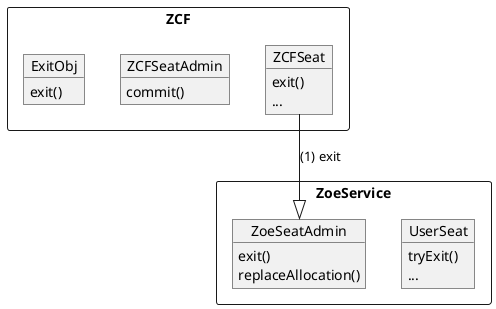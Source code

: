 @startuml ZCFSeat.exit() flow

package ZoeService <<Rectangle>> {
  object UserSeat
  UserSeat : tryExit()
  UserSeat : ...

  object ZoeSeatAdmin
  ZoeSeatAdmin : exit()
  ZoeSeatAdmin : replaceAllocation()
}

package ZCF <<Rectangle>> {
  object ZCFSeat
  ZCFSeat : exit()
  ZCFSeat : ...

  object ZCFSeatAdmin
  ZCFSeatAdmin : commit()

  object ExitObj
  ExitObj : exit()
}

ZCFSeat --|> ZoeSeatAdmin : (1) exit
@enduml